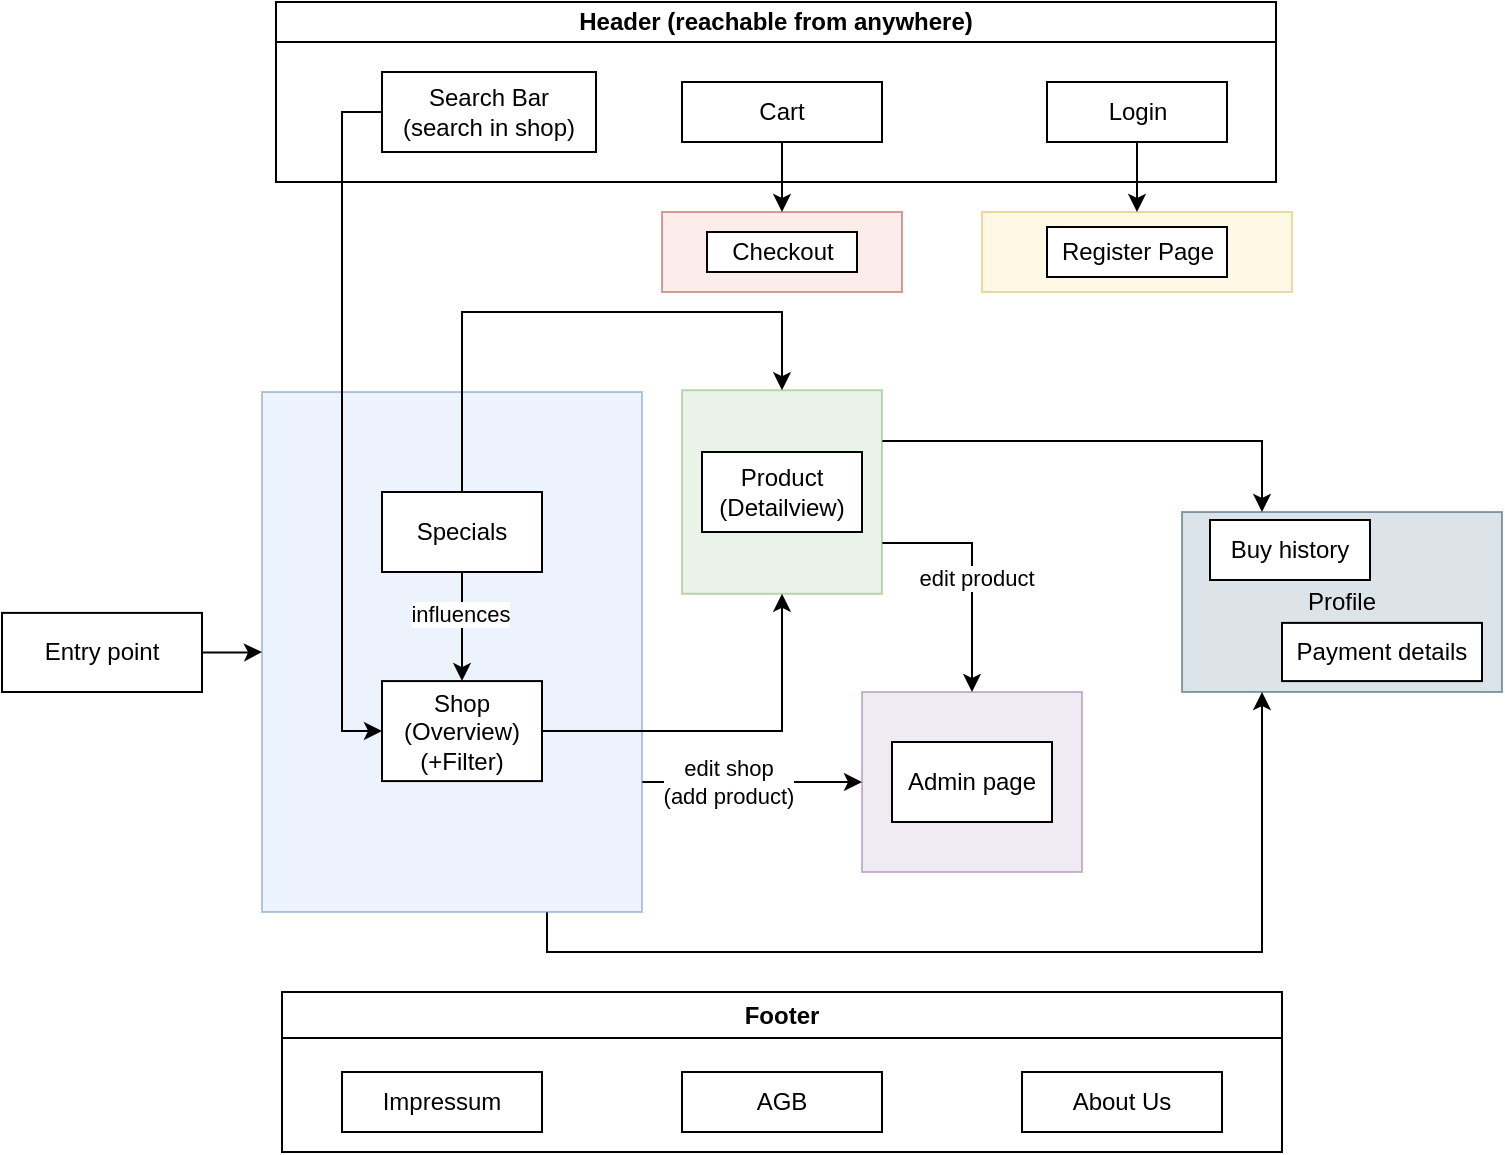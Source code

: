 <mxfile version="20.7.4" type="device"><diagram id="C5RBs43oDa-KdzZeNtuy" name="Page-1"><mxGraphModel dx="1630" dy="646" grid="1" gridSize="10" guides="1" tooltips="1" connect="1" arrows="1" fold="1" page="1" pageScale="1" pageWidth="827" pageHeight="1169" math="0" shadow="0"><root><mxCell id="WIyWlLk6GJQsqaUBKTNV-0"/><mxCell id="WIyWlLk6GJQsqaUBKTNV-1" parent="WIyWlLk6GJQsqaUBKTNV-0"/><mxCell id="I9d1fzEgHPRKOkK8Ob7o-21" value="" style="rounded=0;whiteSpace=wrap;html=1;opacity=50;fillColor=#fad9d5;strokeColor=#ae4132;" parent="WIyWlLk6GJQsqaUBKTNV-1" vertex="1"><mxGeometry x="100" y="400" width="120" height="40" as="geometry"/></mxCell><mxCell id="cl-yRTZJkN63tw9ZYCTu-45" value="Profile" style="rounded=0;whiteSpace=wrap;html=1;opacity=50;fillColor=#bac8d3;strokeColor=#23445d;" parent="WIyWlLk6GJQsqaUBKTNV-1" vertex="1"><mxGeometry x="360" y="550" width="160" height="90" as="geometry"/></mxCell><mxCell id="cl-yRTZJkN63tw9ZYCTu-44" value="" style="rounded=0;whiteSpace=wrap;html=1;opacity=50;fillColor=#e1d5e7;strokeColor=#9673a6;" parent="WIyWlLk6GJQsqaUBKTNV-1" vertex="1"><mxGeometry x="200" y="640" width="110" height="90" as="geometry"/></mxCell><mxCell id="cl-yRTZJkN63tw9ZYCTu-43" value="" style="rounded=0;whiteSpace=wrap;html=1;opacity=50;fillColor=#fff2cc;strokeColor=#d6b656;" parent="WIyWlLk6GJQsqaUBKTNV-1" vertex="1"><mxGeometry x="260" y="400" width="155" height="40" as="geometry"/></mxCell><mxCell id="I9d1fzEgHPRKOkK8Ob7o-13" style="edgeStyle=orthogonalEdgeStyle;rounded=0;orthogonalLoop=1;jettySize=auto;html=1;exitX=1;exitY=0.25;exitDx=0;exitDy=0;entryX=0.25;entryY=0;entryDx=0;entryDy=0;" parent="WIyWlLk6GJQsqaUBKTNV-1" source="cl-yRTZJkN63tw9ZYCTu-41" target="cl-yRTZJkN63tw9ZYCTu-45" edge="1"><mxGeometry relative="1" as="geometry"/></mxCell><mxCell id="I9d1fzEgHPRKOkK8Ob7o-17" style="edgeStyle=orthogonalEdgeStyle;rounded=0;orthogonalLoop=1;jettySize=auto;html=1;entryX=0.5;entryY=0;entryDx=0;entryDy=0;exitX=1;exitY=0.75;exitDx=0;exitDy=0;" parent="WIyWlLk6GJQsqaUBKTNV-1" source="cl-yRTZJkN63tw9ZYCTu-41" target="cl-yRTZJkN63tw9ZYCTu-44" edge="1"><mxGeometry relative="1" as="geometry"><mxPoint x="370" y="720" as="targetPoint"/></mxGeometry></mxCell><mxCell id="pedbJB4eXh5ry6mzZf5x-1" value="edit product" style="edgeLabel;html=1;align=center;verticalAlign=middle;resizable=0;points=[];" vertex="1" connectable="0" parent="I9d1fzEgHPRKOkK8Ob7o-17"><mxGeometry x="0.043" y="2" relative="1" as="geometry"><mxPoint as="offset"/></mxGeometry></mxCell><mxCell id="cl-yRTZJkN63tw9ZYCTu-41" value="" style="rounded=0;whiteSpace=wrap;html=1;opacity=50;fillColor=#d5e8d4;strokeColor=#82b366;" parent="WIyWlLk6GJQsqaUBKTNV-1" vertex="1"><mxGeometry x="110" y="489.09" width="100" height="101.82" as="geometry"/></mxCell><mxCell id="I9d1fzEgHPRKOkK8Ob7o-4" style="edgeStyle=orthogonalEdgeStyle;rounded=0;orthogonalLoop=1;jettySize=auto;html=1;exitX=0.5;exitY=1;exitDx=0;exitDy=0;entryX=0.5;entryY=0;entryDx=0;entryDy=0;" parent="WIyWlLk6GJQsqaUBKTNV-1" source="cl-yRTZJkN63tw9ZYCTu-9" target="cl-yRTZJkN63tw9ZYCTu-43" edge="1"><mxGeometry relative="1" as="geometry"/></mxCell><mxCell id="I9d1fzEgHPRKOkK8Ob7o-12" style="edgeStyle=orthogonalEdgeStyle;rounded=0;orthogonalLoop=1;jettySize=auto;html=1;entryX=0.25;entryY=1;entryDx=0;entryDy=0;exitX=0.75;exitY=1;exitDx=0;exitDy=0;" parent="WIyWlLk6GJQsqaUBKTNV-1" source="cl-yRTZJkN63tw9ZYCTu-40" target="cl-yRTZJkN63tw9ZYCTu-45" edge="1"><mxGeometry relative="1" as="geometry"/></mxCell><mxCell id="I9d1fzEgHPRKOkK8Ob7o-16" style="edgeStyle=orthogonalEdgeStyle;rounded=0;orthogonalLoop=1;jettySize=auto;html=1;entryX=0;entryY=0.5;entryDx=0;entryDy=0;exitX=1;exitY=0.75;exitDx=0;exitDy=0;" parent="WIyWlLk6GJQsqaUBKTNV-1" source="cl-yRTZJkN63tw9ZYCTu-40" target="cl-yRTZJkN63tw9ZYCTu-44" edge="1"><mxGeometry relative="1" as="geometry"/></mxCell><mxCell id="pedbJB4eXh5ry6mzZf5x-2" value="edit shop&lt;br&gt;(add product)" style="edgeLabel;html=1;align=center;verticalAlign=middle;resizable=0;points=[];" vertex="1" connectable="0" parent="I9d1fzEgHPRKOkK8Ob7o-16"><mxGeometry x="-0.218" relative="1" as="geometry"><mxPoint as="offset"/></mxGeometry></mxCell><mxCell id="cl-yRTZJkN63tw9ZYCTu-40" value="" style="rounded=0;whiteSpace=wrap;html=1;opacity=50;fillColor=#dae8fc;strokeColor=#6c8ebf;" parent="WIyWlLk6GJQsqaUBKTNV-1" vertex="1"><mxGeometry x="-100" y="490" width="190" height="260" as="geometry"/></mxCell><mxCell id="cl-yRTZJkN63tw9ZYCTu-4" value="Register Page" style="rounded=0;whiteSpace=wrap;html=1;" parent="WIyWlLk6GJQsqaUBKTNV-1" vertex="1"><mxGeometry x="292.5" y="407.5" width="90" height="25" as="geometry"/></mxCell><mxCell id="I9d1fzEgHPRKOkK8Ob7o-28" style="edgeStyle=orthogonalEdgeStyle;rounded=0;orthogonalLoop=1;jettySize=auto;html=1;entryX=0.5;entryY=0;entryDx=0;entryDy=0;" parent="WIyWlLk6GJQsqaUBKTNV-1" source="cl-yRTZJkN63tw9ZYCTu-12" target="cl-yRTZJkN63tw9ZYCTu-13" edge="1"><mxGeometry relative="1" as="geometry"/></mxCell><mxCell id="I9d1fzEgHPRKOkK8Ob7o-29" value="influences" style="edgeLabel;html=1;align=center;verticalAlign=middle;resizable=0;points=[];" parent="I9d1fzEgHPRKOkK8Ob7o-28" vertex="1" connectable="0"><mxGeometry x="-0.238" y="-1" relative="1" as="geometry"><mxPoint as="offset"/></mxGeometry></mxCell><mxCell id="pedbJB4eXh5ry6mzZf5x-0" style="edgeStyle=orthogonalEdgeStyle;rounded=0;orthogonalLoop=1;jettySize=auto;html=1;exitX=0.5;exitY=0;exitDx=0;exitDy=0;entryX=0.5;entryY=0;entryDx=0;entryDy=0;" edge="1" parent="WIyWlLk6GJQsqaUBKTNV-1" source="cl-yRTZJkN63tw9ZYCTu-12" target="cl-yRTZJkN63tw9ZYCTu-41"><mxGeometry relative="1" as="geometry"><mxPoint x="160" y="480" as="targetPoint"/><Array as="points"><mxPoint y="450"/><mxPoint x="160" y="450"/></Array></mxGeometry></mxCell><mxCell id="cl-yRTZJkN63tw9ZYCTu-12" value="Specials" style="rounded=0;whiteSpace=wrap;html=1;" parent="WIyWlLk6GJQsqaUBKTNV-1" vertex="1"><mxGeometry x="-40" y="540" width="80" height="40" as="geometry"/></mxCell><mxCell id="cl-yRTZJkN63tw9ZYCTu-25" style="edgeStyle=orthogonalEdgeStyle;rounded=0;orthogonalLoop=1;jettySize=auto;html=1;entryX=0.5;entryY=1;entryDx=0;entryDy=0;exitX=1;exitY=0.5;exitDx=0;exitDy=0;" parent="WIyWlLk6GJQsqaUBKTNV-1" source="cl-yRTZJkN63tw9ZYCTu-13" target="cl-yRTZJkN63tw9ZYCTu-41" edge="1"><mxGeometry relative="1" as="geometry"><mxPoint x="160" y="600" as="targetPoint"/><Array as="points"><mxPoint x="160" y="660"/></Array></mxGeometry></mxCell><mxCell id="cl-yRTZJkN63tw9ZYCTu-13" value="Shop (Overview)&lt;br&gt;(+Filter)" style="rounded=0;whiteSpace=wrap;html=1;" parent="WIyWlLk6GJQsqaUBKTNV-1" vertex="1"><mxGeometry x="-40" y="634.54" width="80" height="50" as="geometry"/></mxCell><mxCell id="cl-yRTZJkN63tw9ZYCTu-17" value="Admin page" style="rounded=0;whiteSpace=wrap;html=1;" parent="WIyWlLk6GJQsqaUBKTNV-1" vertex="1"><mxGeometry x="215" y="665" width="80" height="40" as="geometry"/></mxCell><mxCell id="cl-yRTZJkN63tw9ZYCTu-21" value="Product (Detailview)" style="rounded=0;whiteSpace=wrap;html=1;" parent="WIyWlLk6GJQsqaUBKTNV-1" vertex="1"><mxGeometry x="120" y="520" width="80" height="40" as="geometry"/></mxCell><mxCell id="I9d1fzEgHPRKOkK8Ob7o-5" style="edgeStyle=orthogonalEdgeStyle;rounded=0;orthogonalLoop=1;jettySize=auto;html=1;entryX=0;entryY=0.5;entryDx=0;entryDy=0;exitX=0;exitY=0.5;exitDx=0;exitDy=0;" parent="WIyWlLk6GJQsqaUBKTNV-1" source="cl-yRTZJkN63tw9ZYCTu-36" target="cl-yRTZJkN63tw9ZYCTu-13" edge="1"><mxGeometry relative="1" as="geometry"/></mxCell><mxCell id="I9d1fzEgHPRKOkK8Ob7o-10" value="Buy history" style="rounded=0;whiteSpace=wrap;html=1;" parent="WIyWlLk6GJQsqaUBKTNV-1" vertex="1"><mxGeometry x="374" y="554" width="80" height="30" as="geometry"/></mxCell><mxCell id="I9d1fzEgHPRKOkK8Ob7o-11" value="Payment details" style="rounded=0;whiteSpace=wrap;html=1;" parent="WIyWlLk6GJQsqaUBKTNV-1" vertex="1"><mxGeometry x="410" y="605.45" width="100" height="29.09" as="geometry"/></mxCell><mxCell id="I9d1fzEgHPRKOkK8Ob7o-20" value="Checkout" style="rounded=0;whiteSpace=wrap;html=1;" parent="WIyWlLk6GJQsqaUBKTNV-1" vertex="1"><mxGeometry x="122.5" y="410" width="75" height="20" as="geometry"/></mxCell><mxCell id="pedbJB4eXh5ry6mzZf5x-6" value="Header (reachable from anywhere)" style="swimlane;whiteSpace=wrap;html=1;startSize=20;" vertex="1" parent="WIyWlLk6GJQsqaUBKTNV-1"><mxGeometry x="-93" y="295" width="500" height="90" as="geometry"/></mxCell><mxCell id="cl-yRTZJkN63tw9ZYCTu-28" value="Cart" style="rounded=0;whiteSpace=wrap;html=1;" parent="pedbJB4eXh5ry6mzZf5x-6" vertex="1"><mxGeometry x="203" y="40" width="100" height="30" as="geometry"/></mxCell><mxCell id="cl-yRTZJkN63tw9ZYCTu-9" value="Login" style="rounded=0;whiteSpace=wrap;html=1;" parent="pedbJB4eXh5ry6mzZf5x-6" vertex="1"><mxGeometry x="385.5" y="40" width="90" height="30" as="geometry"/></mxCell><mxCell id="cl-yRTZJkN63tw9ZYCTu-36" value="Search Bar&lt;br&gt;(search in shop)" style="rounded=0;whiteSpace=wrap;html=1;" parent="pedbJB4eXh5ry6mzZf5x-6" vertex="1"><mxGeometry x="53" y="35" width="107" height="40" as="geometry"/></mxCell><mxCell id="pedbJB4eXh5ry6mzZf5x-7" style="edgeStyle=orthogonalEdgeStyle;rounded=0;orthogonalLoop=1;jettySize=auto;html=1;entryX=0.5;entryY=0;entryDx=0;entryDy=0;" edge="1" parent="WIyWlLk6GJQsqaUBKTNV-1" source="cl-yRTZJkN63tw9ZYCTu-28" target="I9d1fzEgHPRKOkK8Ob7o-21"><mxGeometry relative="1" as="geometry"/></mxCell><mxCell id="pedbJB4eXh5ry6mzZf5x-8" value="Footer" style="swimlane;whiteSpace=wrap;html=1;" vertex="1" parent="WIyWlLk6GJQsqaUBKTNV-1"><mxGeometry x="-90" y="790" width="500" height="80" as="geometry"><mxRectangle x="-90" y="790" width="80" height="30" as="alternateBounds"/></mxGeometry></mxCell><mxCell id="pedbJB4eXh5ry6mzZf5x-9" value="Impressum" style="rounded=0;whiteSpace=wrap;html=1;" vertex="1" parent="pedbJB4eXh5ry6mzZf5x-8"><mxGeometry x="30" y="40" width="100" height="30" as="geometry"/></mxCell><mxCell id="pedbJB4eXh5ry6mzZf5x-10" value="AGB" style="rounded=0;whiteSpace=wrap;html=1;" vertex="1" parent="pedbJB4eXh5ry6mzZf5x-8"><mxGeometry x="200" y="40" width="100" height="30" as="geometry"/></mxCell><mxCell id="pedbJB4eXh5ry6mzZf5x-11" value="About Us" style="rounded=0;whiteSpace=wrap;html=1;" vertex="1" parent="pedbJB4eXh5ry6mzZf5x-8"><mxGeometry x="370" y="40" width="100" height="30" as="geometry"/></mxCell><mxCell id="pedbJB4eXh5ry6mzZf5x-15" style="edgeStyle=orthogonalEdgeStyle;rounded=0;orthogonalLoop=1;jettySize=auto;html=1;entryX=0;entryY=0.5;entryDx=0;entryDy=0;" edge="1" parent="WIyWlLk6GJQsqaUBKTNV-1" source="pedbJB4eXh5ry6mzZf5x-14" target="cl-yRTZJkN63tw9ZYCTu-40"><mxGeometry relative="1" as="geometry"/></mxCell><mxCell id="pedbJB4eXh5ry6mzZf5x-14" value="Entry point" style="rounded=0;whiteSpace=wrap;html=1;" vertex="1" parent="WIyWlLk6GJQsqaUBKTNV-1"><mxGeometry x="-230" y="600.45" width="100" height="39.55" as="geometry"/></mxCell></root></mxGraphModel></diagram></mxfile>